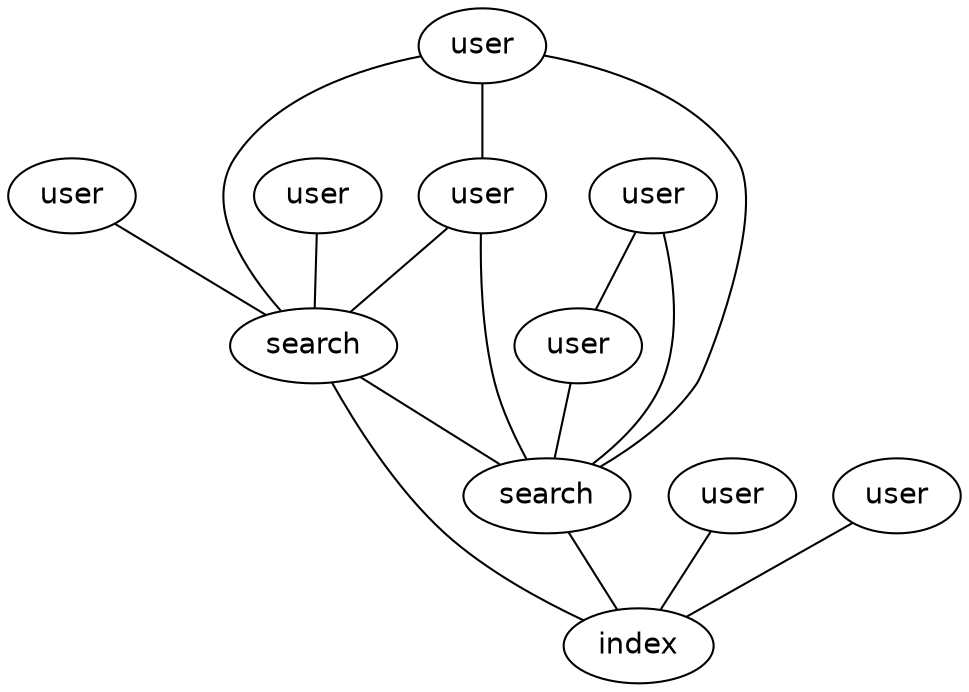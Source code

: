 graph G {
    node [label=user, fontname="Helvetica"]
    aa [label=search]
    bb [label=search]
    cc [label=index]
    a -- aa
    b -- aa
    c -- aa
    d -- aa
    a -- bb
    c -- bb
    e -- bb
    f -- bb
    bb -- aa
    aa -- cc
    bb -- cc
    a -- c
    d -- b
    g -- cc
    h -- cc
}
